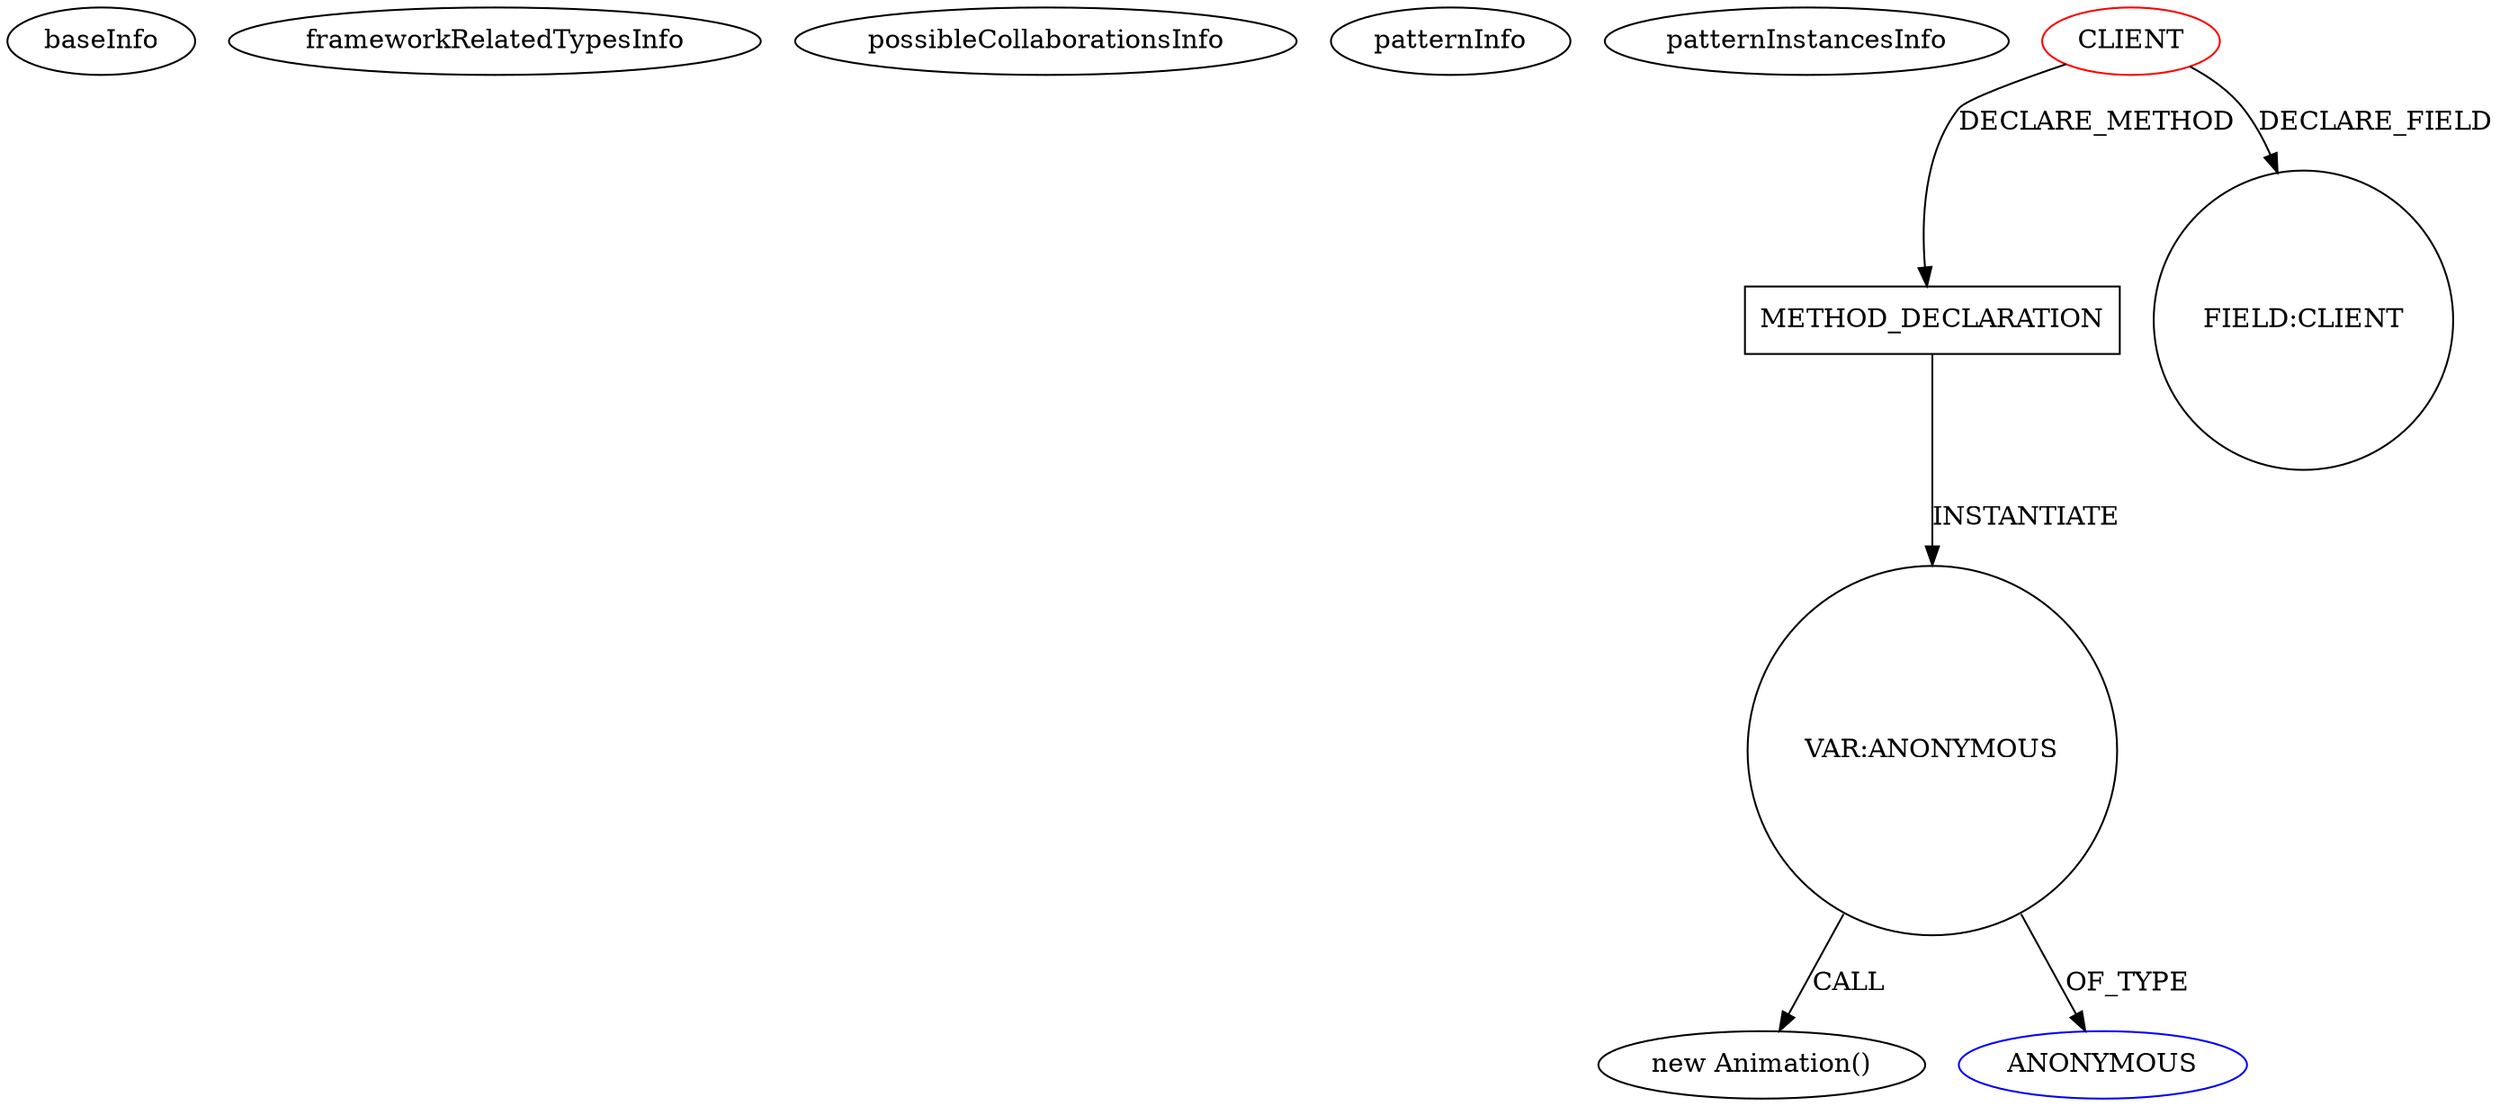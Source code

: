 digraph {
baseInfo[graphId=1275,category="pattern",isAnonymous=false,possibleRelation=false]
frameworkRelatedTypesInfo[]
possibleCollaborationsInfo[]
patternInfo[frequency=2.0,patternRootClient=0]
patternInstancesInfo[0="lambourg-WebGallery~/lambourg-WebGallery/WebGallery-master/client/src/com/lambourg/webgallery/client/folderview/FolderView.java~FolderView~3530",1="lambourg-WebGallery~/lambourg-WebGallery/WebGallery-master/client/src/com/lambourg/webgallery/client/pictureview/PictureView.java~PictureView~3541"]
28[label="new Animation()",vertexType="CONSTRUCTOR_CALL",isFrameworkType=false]
29[label="VAR:ANONYMOUS",vertexType="VARIABLE_EXPRESION",isFrameworkType=false,shape=circle]
30[label="ANONYMOUS",vertexType="REFERENCE_ANONYMOUS_DECLARATION",isFrameworkType=false,color=blue]
25[label="METHOD_DECLARATION",vertexType="CLIENT_METHOD_DECLARATION",isFrameworkType=false,shape=box]
0[label="CLIENT",vertexType="ROOT_CLIENT_CLASS_DECLARATION",isFrameworkType=false,color=red]
16[label="FIELD:CLIENT",vertexType="FIELD_DECLARATION",isFrameworkType=false,shape=circle]
0->25[label="DECLARE_METHOD"]
0->16[label="DECLARE_FIELD"]
29->30[label="OF_TYPE"]
29->28[label="CALL"]
25->29[label="INSTANTIATE"]
}
